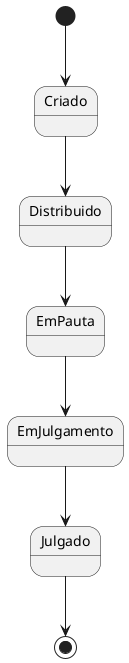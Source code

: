 @startuml

[*] --> Criado
Criado --> Distribuido
Distribuido --> EmPauta
EmPauta --> EmJulgamento
EmJulgamento --> Julgado
Julgado --> [*]

@enduml